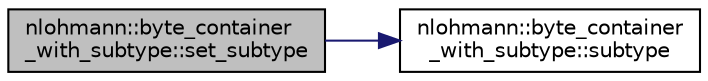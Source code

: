 digraph "nlohmann::byte_container_with_subtype::set_subtype"
{
 // LATEX_PDF_SIZE
  edge [fontname="Helvetica",fontsize="10",labelfontname="Helvetica",labelfontsize="10"];
  node [fontname="Helvetica",fontsize="10",shape=record];
  rankdir="LR";
  Node1 [label="nlohmann::byte_container\l_with_subtype::set_subtype",height=0.2,width=0.4,color="black", fillcolor="grey75", style="filled", fontcolor="black",tooltip="sets the binary subtype"];
  Node1 -> Node2 [color="midnightblue",fontsize="10",style="solid",fontname="Helvetica"];
  Node2 [label="nlohmann::byte_container\l_with_subtype::subtype",height=0.2,width=0.4,color="black", fillcolor="white", style="filled",URL="$classnlohmann_1_1byte__container__with__subtype.html#ac3ca9d09e55342f9588404e1dc2222f0",tooltip="return the binary subtype"];
}
